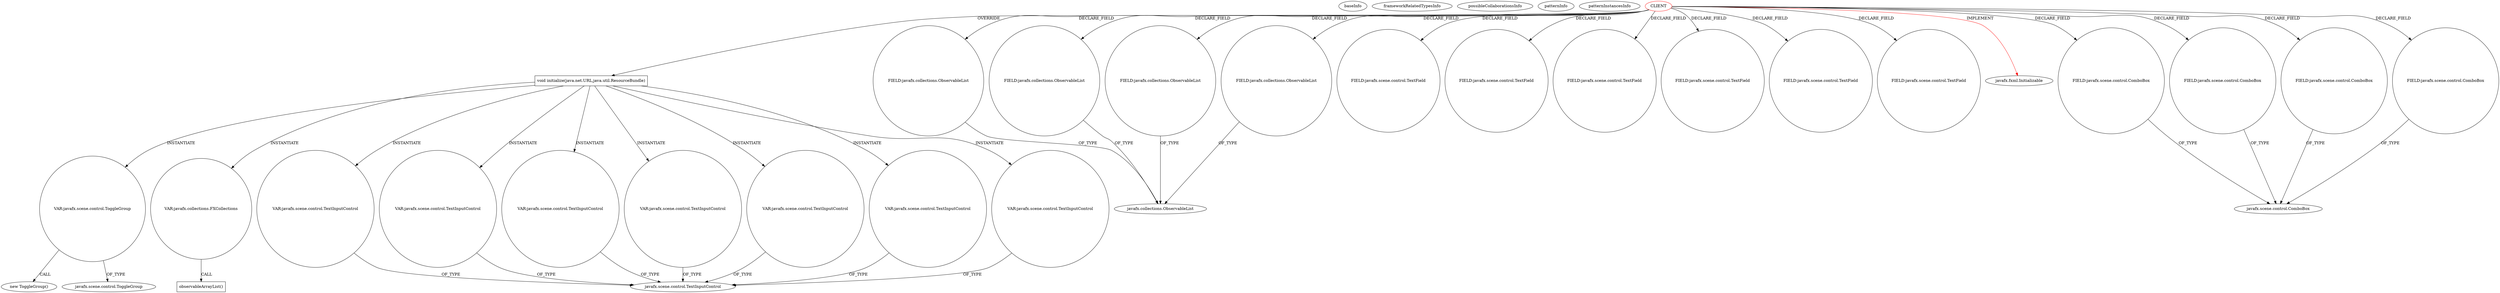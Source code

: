 digraph {
baseInfo[graphId=2542,category="pattern",isAnonymous=false,possibleRelation=false]
frameworkRelatedTypesInfo[0="javafx.fxml.Initializable"]
possibleCollaborationsInfo[]
patternInfo[frequency=2.0,patternRootClient=0]
patternInstancesInfo[0="bianconejo-CEFX~/bianconejo-CEFX/CEFX-master/src/cefx/CECommandeController.java~CECommandeController~2084",1="killjoy64-Scouting~/killjoy64-Scouting/Scouting-master/Robotics Scouting Client/src/org/petoskeypaladins/scouting/client/Controller.java~Controller~3456"]
295[label="new ToggleGroup()",vertexType="CONSTRUCTOR_CALL",isFrameworkType=false]
296[label="VAR:javafx.scene.control.ToggleGroup",vertexType="VARIABLE_EXPRESION",isFrameworkType=false,shape=circle]
104[label="void initialize(java.net.URL,java.util.ResourceBundle)",vertexType="OVERRIDING_METHOD_DECLARATION",isFrameworkType=false,shape=box]
0[label="CLIENT",vertexType="ROOT_CLIENT_CLASS_DECLARATION",isFrameworkType=false,color=red]
151[label="VAR:javafx.collections.FXCollections",vertexType="VARIABLE_EXPRESION",isFrameworkType=false,shape=circle]
62[label="FIELD:javafx.collections.ObservableList",vertexType="FIELD_DECLARATION",isFrameworkType=false,shape=circle]
3[label="javafx.collections.ObservableList",vertexType="FRAMEWORK_INTERFACE_TYPE",isFrameworkType=false]
40[label="FIELD:javafx.collections.ObservableList",vertexType="FIELD_DECLARATION",isFrameworkType=false,shape=circle]
46[label="FIELD:javafx.collections.ObservableList",vertexType="FIELD_DECLARATION",isFrameworkType=false,shape=circle]
2[label="FIELD:javafx.collections.ObservableList",vertexType="FIELD_DECLARATION",isFrameworkType=false,shape=circle]
146[label="VAR:javafx.scene.control.TextInputControl",vertexType="VARIABLE_EXPRESION",isFrameworkType=false,shape=circle]
126[label="VAR:javafx.scene.control.TextInputControl",vertexType="VARIABLE_EXPRESION",isFrameworkType=false,shape=circle]
141[label="VAR:javafx.scene.control.TextInputControl",vertexType="VARIABLE_EXPRESION",isFrameworkType=false,shape=circle]
131[label="VAR:javafx.scene.control.TextInputControl",vertexType="VARIABLE_EXPRESION",isFrameworkType=false,shape=circle]
136[label="VAR:javafx.scene.control.TextInputControl",vertexType="VARIABLE_EXPRESION",isFrameworkType=false,shape=circle]
244[label="VAR:javafx.scene.control.TextInputControl",vertexType="VARIABLE_EXPRESION",isFrameworkType=false,shape=circle]
123[label="VAR:javafx.scene.control.TextInputControl",vertexType="VARIABLE_EXPRESION",isFrameworkType=false,shape=circle]
297[label="javafx.scene.control.ToggleGroup",vertexType="FRAMEWORK_CLASS_TYPE",isFrameworkType=false]
125[label="javafx.scene.control.TextInputControl",vertexType="FRAMEWORK_CLASS_TYPE",isFrameworkType=false]
100[label="FIELD:javafx.scene.control.TextField",vertexType="FIELD_DECLARATION",isFrameworkType=false,shape=circle]
96[label="FIELD:javafx.scene.control.TextField",vertexType="FIELD_DECLARATION",isFrameworkType=false,shape=circle]
98[label="FIELD:javafx.scene.control.TextField",vertexType="FIELD_DECLARATION",isFrameworkType=false,shape=circle]
86[label="FIELD:javafx.scene.control.TextField",vertexType="FIELD_DECLARATION",isFrameworkType=false,shape=circle]
88[label="FIELD:javafx.scene.control.TextField",vertexType="FIELD_DECLARATION",isFrameworkType=false,shape=circle]
92[label="FIELD:javafx.scene.control.TextField",vertexType="FIELD_DECLARATION",isFrameworkType=false,shape=circle]
152[label="observableArrayList()",vertexType="INSIDE_CALL",isFrameworkType=false,shape=box]
1[label="javafx.fxml.Initializable",vertexType="FRAMEWORK_INTERFACE_TYPE",isFrameworkType=false]
38[label="FIELD:javafx.scene.control.ComboBox",vertexType="FIELD_DECLARATION",isFrameworkType=false,shape=circle]
31[label="javafx.scene.control.ComboBox",vertexType="FRAMEWORK_CLASS_TYPE",isFrameworkType=false]
32[label="FIELD:javafx.scene.control.ComboBox",vertexType="FIELD_DECLARATION",isFrameworkType=false,shape=circle]
36[label="FIELD:javafx.scene.control.ComboBox",vertexType="FIELD_DECLARATION",isFrameworkType=false,shape=circle]
30[label="FIELD:javafx.scene.control.ComboBox",vertexType="FIELD_DECLARATION",isFrameworkType=false,shape=circle]
0->104[label="OVERRIDE"]
296->297[label="OF_TYPE"]
46->3[label="OF_TYPE"]
30->31[label="OF_TYPE"]
62->3[label="OF_TYPE"]
104->123[label="INSTANTIATE"]
0->98[label="DECLARE_FIELD"]
141->125[label="OF_TYPE"]
136->125[label="OF_TYPE"]
126->125[label="OF_TYPE"]
123->125[label="OF_TYPE"]
0->96[label="DECLARE_FIELD"]
0->1[label="IMPLEMENT",color=red]
0->2[label="DECLARE_FIELD"]
104->244[label="INSTANTIATE"]
0->86[label="DECLARE_FIELD"]
32->31[label="OF_TYPE"]
104->131[label="INSTANTIATE"]
104->136[label="INSTANTIATE"]
0->36[label="DECLARE_FIELD"]
131->125[label="OF_TYPE"]
0->100[label="DECLARE_FIELD"]
151->152[label="CALL"]
0->62[label="DECLARE_FIELD"]
0->32[label="DECLARE_FIELD"]
0->30[label="DECLARE_FIELD"]
0->88[label="DECLARE_FIELD"]
0->46[label="DECLARE_FIELD"]
104->126[label="INSTANTIATE"]
104->151[label="INSTANTIATE"]
244->125[label="OF_TYPE"]
0->92[label="DECLARE_FIELD"]
40->3[label="OF_TYPE"]
0->38[label="DECLARE_FIELD"]
146->125[label="OF_TYPE"]
0->40[label="DECLARE_FIELD"]
104->296[label="INSTANTIATE"]
296->295[label="CALL"]
104->141[label="INSTANTIATE"]
36->31[label="OF_TYPE"]
2->3[label="OF_TYPE"]
38->31[label="OF_TYPE"]
104->146[label="INSTANTIATE"]
}
